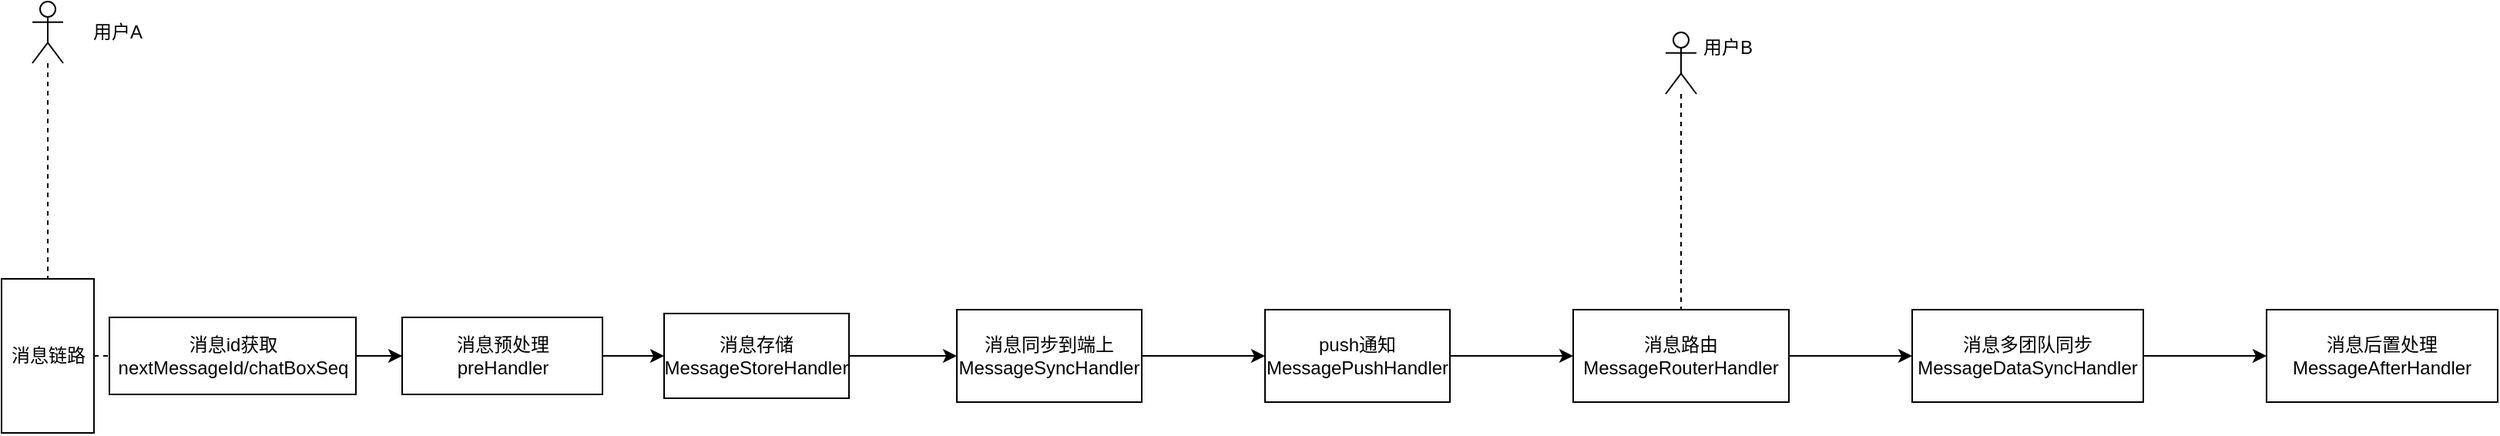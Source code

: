<mxfile version="18.0.2" type="github">
  <diagram id="_VjoMr9QsrRBWtFsvY7Q" name="Page-1">
    <mxGraphModel dx="1720" dy="844" grid="1" gridSize="10" guides="1" tooltips="1" connect="1" arrows="1" fold="1" page="1" pageScale="1" pageWidth="827" pageHeight="1169" math="0" shadow="0">
      <root>
        <mxCell id="0" />
        <mxCell id="1" parent="0" />
        <mxCell id="gjfnCZv8uQwVeMxivWfG-4" value="" style="shape=umlLifeline;perimeter=lifelinePerimeter;whiteSpace=wrap;html=1;container=1;collapsible=0;recursiveResize=0;outlineConnect=0;direction=north;size=60;" vertex="1" parent="1">
          <mxGeometry x="40" y="200" width="600" height="100" as="geometry" />
        </mxCell>
        <mxCell id="gjfnCZv8uQwVeMxivWfG-18" value="" style="edgeStyle=orthogonalEdgeStyle;rounded=0;orthogonalLoop=1;jettySize=auto;html=1;" edge="1" parent="gjfnCZv8uQwVeMxivWfG-4" source="gjfnCZv8uQwVeMxivWfG-9" target="gjfnCZv8uQwVeMxivWfG-12">
          <mxGeometry relative="1" as="geometry" />
        </mxCell>
        <mxCell id="gjfnCZv8uQwVeMxivWfG-9" value="消息id获取&lt;br&gt;nextMessageId/chatBoxSeq" style="html=1;" vertex="1" parent="gjfnCZv8uQwVeMxivWfG-4">
          <mxGeometry x="70" y="25" width="160" height="50" as="geometry" />
        </mxCell>
        <mxCell id="gjfnCZv8uQwVeMxivWfG-11" value="消息链路" style="text;html=1;align=center;verticalAlign=middle;resizable=0;points=[];autosize=1;strokeColor=none;fillColor=none;" vertex="1" parent="gjfnCZv8uQwVeMxivWfG-4">
          <mxGeometry y="40" width="60" height="20" as="geometry" />
        </mxCell>
        <mxCell id="gjfnCZv8uQwVeMxivWfG-20" value="" style="edgeStyle=orthogonalEdgeStyle;rounded=0;orthogonalLoop=1;jettySize=auto;html=1;" edge="1" parent="gjfnCZv8uQwVeMxivWfG-4" source="gjfnCZv8uQwVeMxivWfG-12" target="gjfnCZv8uQwVeMxivWfG-15">
          <mxGeometry relative="1" as="geometry" />
        </mxCell>
        <mxCell id="gjfnCZv8uQwVeMxivWfG-12" value="消息预处理&lt;br&gt;preHandler" style="html=1;" vertex="1" parent="gjfnCZv8uQwVeMxivWfG-4">
          <mxGeometry x="260" y="25" width="130" height="50" as="geometry" />
        </mxCell>
        <mxCell id="gjfnCZv8uQwVeMxivWfG-15" value="消息存储MessageStoreHandler" style="whiteSpace=wrap;html=1;" vertex="1" parent="gjfnCZv8uQwVeMxivWfG-4">
          <mxGeometry x="430" y="22.5" width="120" height="55" as="geometry" />
        </mxCell>
        <mxCell id="gjfnCZv8uQwVeMxivWfG-19" style="edgeStyle=orthogonalEdgeStyle;rounded=0;orthogonalLoop=1;jettySize=auto;html=1;exitX=0.5;exitY=1;exitDx=0;exitDy=0;" edge="1" parent="gjfnCZv8uQwVeMxivWfG-4" source="gjfnCZv8uQwVeMxivWfG-15" target="gjfnCZv8uQwVeMxivWfG-15">
          <mxGeometry relative="1" as="geometry" />
        </mxCell>
        <mxCell id="gjfnCZv8uQwVeMxivWfG-7" value="" style="shape=umlLifeline;participant=umlActor;perimeter=lifelinePerimeter;whiteSpace=wrap;html=1;container=1;collapsible=0;recursiveResize=0;verticalAlign=top;spacingTop=36;outlineConnect=0;" vertex="1" parent="1">
          <mxGeometry x="60" y="20" width="20" height="180" as="geometry" />
        </mxCell>
        <mxCell id="gjfnCZv8uQwVeMxivWfG-24" value="" style="edgeStyle=orthogonalEdgeStyle;rounded=0;orthogonalLoop=1;jettySize=auto;html=1;" edge="1" parent="1" source="gjfnCZv8uQwVeMxivWfG-21" target="gjfnCZv8uQwVeMxivWfG-23">
          <mxGeometry relative="1" as="geometry" />
        </mxCell>
        <mxCell id="gjfnCZv8uQwVeMxivWfG-21" value="消息同步到端上&lt;br&gt;MessageSyncHandler" style="whiteSpace=wrap;html=1;" vertex="1" parent="1">
          <mxGeometry x="660" y="220" width="120" height="60" as="geometry" />
        </mxCell>
        <mxCell id="gjfnCZv8uQwVeMxivWfG-22" value="" style="edgeStyle=orthogonalEdgeStyle;rounded=0;orthogonalLoop=1;jettySize=auto;html=1;" edge="1" parent="1" source="gjfnCZv8uQwVeMxivWfG-15" target="gjfnCZv8uQwVeMxivWfG-21">
          <mxGeometry relative="1" as="geometry" />
        </mxCell>
        <mxCell id="gjfnCZv8uQwVeMxivWfG-26" value="" style="edgeStyle=orthogonalEdgeStyle;rounded=0;orthogonalLoop=1;jettySize=auto;html=1;" edge="1" parent="1" source="gjfnCZv8uQwVeMxivWfG-23" target="gjfnCZv8uQwVeMxivWfG-25">
          <mxGeometry relative="1" as="geometry" />
        </mxCell>
        <mxCell id="gjfnCZv8uQwVeMxivWfG-23" value="push通知&lt;br&gt;MessagePushHandler" style="whiteSpace=wrap;html=1;" vertex="1" parent="1">
          <mxGeometry x="860" y="220" width="120" height="60" as="geometry" />
        </mxCell>
        <mxCell id="gjfnCZv8uQwVeMxivWfG-28" value="" style="edgeStyle=orthogonalEdgeStyle;rounded=0;orthogonalLoop=1;jettySize=auto;html=1;" edge="1" parent="1" source="gjfnCZv8uQwVeMxivWfG-25" target="gjfnCZv8uQwVeMxivWfG-27">
          <mxGeometry relative="1" as="geometry" />
        </mxCell>
        <mxCell id="gjfnCZv8uQwVeMxivWfG-25" value="消息路由&lt;br&gt;MessageRouterHandler" style="whiteSpace=wrap;html=1;" vertex="1" parent="1">
          <mxGeometry x="1060" y="220" width="140" height="60" as="geometry" />
        </mxCell>
        <mxCell id="gjfnCZv8uQwVeMxivWfG-30" value="" style="edgeStyle=orthogonalEdgeStyle;rounded=0;orthogonalLoop=1;jettySize=auto;html=1;" edge="1" parent="1" source="gjfnCZv8uQwVeMxivWfG-27" target="gjfnCZv8uQwVeMxivWfG-29">
          <mxGeometry relative="1" as="geometry" />
        </mxCell>
        <mxCell id="gjfnCZv8uQwVeMxivWfG-27" value="消息多团队同步&lt;br&gt;MessageDataSyncHandler" style="whiteSpace=wrap;html=1;" vertex="1" parent="1">
          <mxGeometry x="1280" y="220" width="150" height="60" as="geometry" />
        </mxCell>
        <mxCell id="gjfnCZv8uQwVeMxivWfG-29" value="消息后置处理&lt;br&gt;MessageAfterHandler" style="whiteSpace=wrap;html=1;" vertex="1" parent="1">
          <mxGeometry x="1510" y="220" width="150" height="60" as="geometry" />
        </mxCell>
        <mxCell id="gjfnCZv8uQwVeMxivWfG-31" value="用户A" style="text;html=1;align=center;verticalAlign=middle;resizable=0;points=[];autosize=1;strokeColor=none;fillColor=none;" vertex="1" parent="1">
          <mxGeometry x="90" y="30" width="50" height="20" as="geometry" />
        </mxCell>
        <mxCell id="gjfnCZv8uQwVeMxivWfG-32" value="" style="shape=umlLifeline;participant=umlActor;perimeter=lifelinePerimeter;whiteSpace=wrap;html=1;container=1;collapsible=0;recursiveResize=0;verticalAlign=top;spacingTop=36;outlineConnect=0;" vertex="1" parent="1">
          <mxGeometry x="1120" y="40" width="20" height="180" as="geometry" />
        </mxCell>
        <mxCell id="gjfnCZv8uQwVeMxivWfG-33" value="用户B" style="text;html=1;align=center;verticalAlign=middle;resizable=0;points=[];autosize=1;strokeColor=none;fillColor=none;" vertex="1" parent="1">
          <mxGeometry x="1135" y="40" width="50" height="20" as="geometry" />
        </mxCell>
      </root>
    </mxGraphModel>
  </diagram>
</mxfile>
